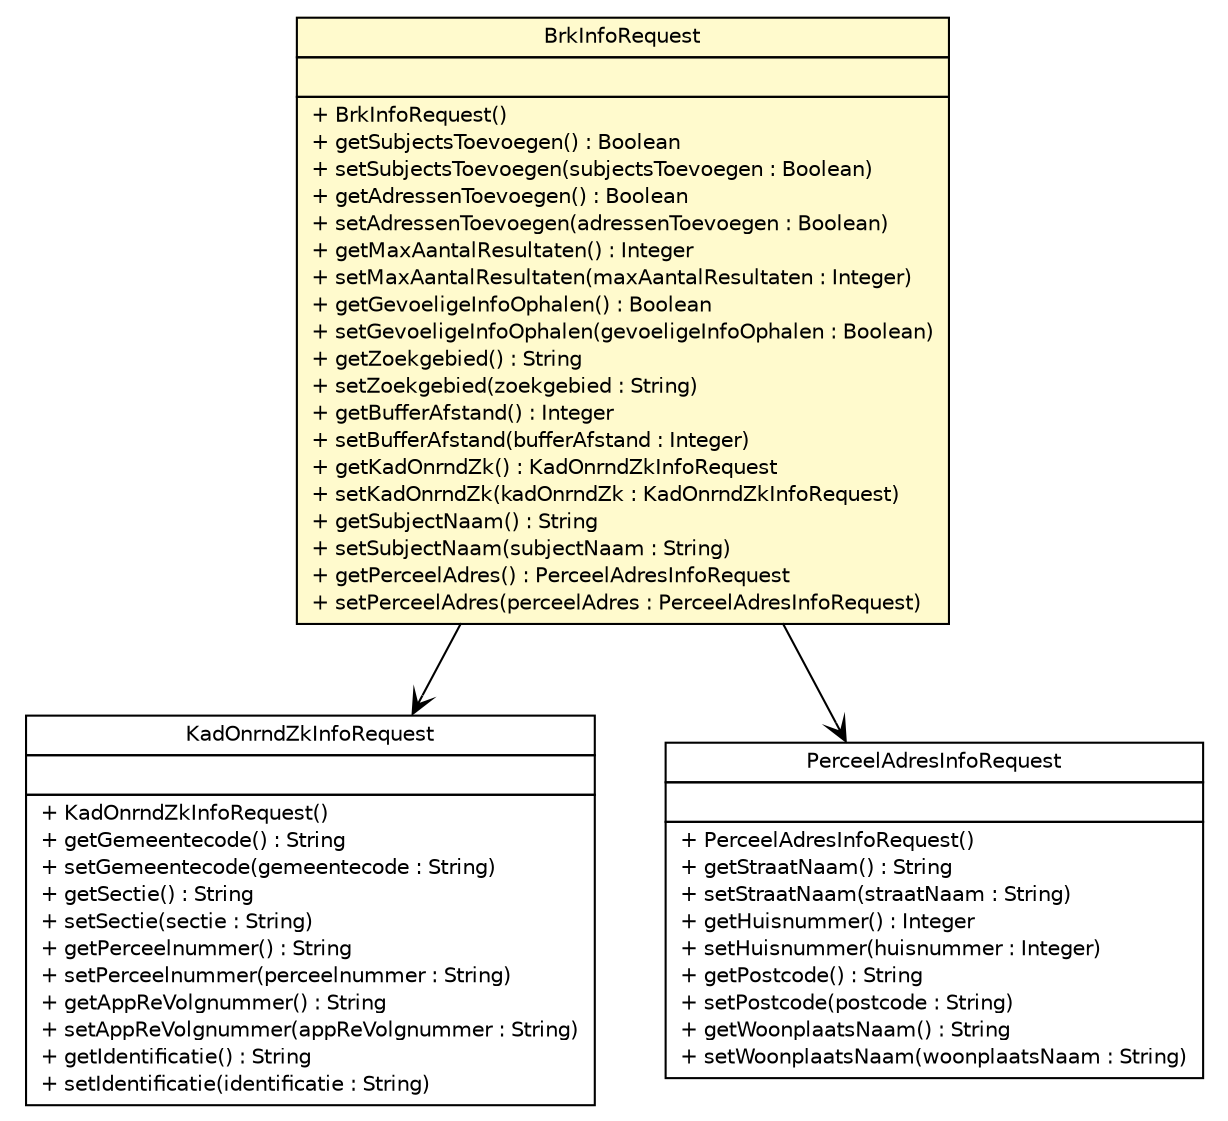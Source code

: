 #!/usr/local/bin/dot
#
# Class diagram 
# Generated by UMLGraph version R5_6-24-gf6e263 (http://www.umlgraph.org/)
#

digraph G {
	edge [fontname="Helvetica",fontsize=10,labelfontname="Helvetica",labelfontsize=10];
	node [fontname="Helvetica",fontsize=10,shape=plaintext];
	nodesep=0.25;
	ranksep=0.5;
	// nl.b3p.brmo.soap.brk.BrkInfoRequest
	c496 [label=<<table title="nl.b3p.brmo.soap.brk.BrkInfoRequest" border="0" cellborder="1" cellspacing="0" cellpadding="2" port="p" bgcolor="lemonChiffon" href="./BrkInfoRequest.html">
		<tr><td><table border="0" cellspacing="0" cellpadding="1">
<tr><td align="center" balign="center"> BrkInfoRequest </td></tr>
		</table></td></tr>
		<tr><td><table border="0" cellspacing="0" cellpadding="1">
<tr><td align="left" balign="left">  </td></tr>
		</table></td></tr>
		<tr><td><table border="0" cellspacing="0" cellpadding="1">
<tr><td align="left" balign="left"> + BrkInfoRequest() </td></tr>
<tr><td align="left" balign="left"> + getSubjectsToevoegen() : Boolean </td></tr>
<tr><td align="left" balign="left"> + setSubjectsToevoegen(subjectsToevoegen : Boolean) </td></tr>
<tr><td align="left" balign="left"> + getAdressenToevoegen() : Boolean </td></tr>
<tr><td align="left" balign="left"> + setAdressenToevoegen(adressenToevoegen : Boolean) </td></tr>
<tr><td align="left" balign="left"> + getMaxAantalResultaten() : Integer </td></tr>
<tr><td align="left" balign="left"> + setMaxAantalResultaten(maxAantalResultaten : Integer) </td></tr>
<tr><td align="left" balign="left"> + getGevoeligeInfoOphalen() : Boolean </td></tr>
<tr><td align="left" balign="left"> + setGevoeligeInfoOphalen(gevoeligeInfoOphalen : Boolean) </td></tr>
<tr><td align="left" balign="left"> + getZoekgebied() : String </td></tr>
<tr><td align="left" balign="left"> + setZoekgebied(zoekgebied : String) </td></tr>
<tr><td align="left" balign="left"> + getBufferAfstand() : Integer </td></tr>
<tr><td align="left" balign="left"> + setBufferAfstand(bufferAfstand : Integer) </td></tr>
<tr><td align="left" balign="left"> + getKadOnrndZk() : KadOnrndZkInfoRequest </td></tr>
<tr><td align="left" balign="left"> + setKadOnrndZk(kadOnrndZk : KadOnrndZkInfoRequest) </td></tr>
<tr><td align="left" balign="left"> + getSubjectNaam() : String </td></tr>
<tr><td align="left" balign="left"> + setSubjectNaam(subjectNaam : String) </td></tr>
<tr><td align="left" balign="left"> + getPerceelAdres() : PerceelAdresInfoRequest </td></tr>
<tr><td align="left" balign="left"> + setPerceelAdres(perceelAdres : PerceelAdresInfoRequest) </td></tr>
		</table></td></tr>
		</table>>, URL="./BrkInfoRequest.html", fontname="Helvetica", fontcolor="black", fontsize=10.0];
	// nl.b3p.brmo.soap.brk.KadOnrndZkInfoRequest
	c502 [label=<<table title="nl.b3p.brmo.soap.brk.KadOnrndZkInfoRequest" border="0" cellborder="1" cellspacing="0" cellpadding="2" port="p" href="./KadOnrndZkInfoRequest.html">
		<tr><td><table border="0" cellspacing="0" cellpadding="1">
<tr><td align="center" balign="center"> KadOnrndZkInfoRequest </td></tr>
		</table></td></tr>
		<tr><td><table border="0" cellspacing="0" cellpadding="1">
<tr><td align="left" balign="left">  </td></tr>
		</table></td></tr>
		<tr><td><table border="0" cellspacing="0" cellpadding="1">
<tr><td align="left" balign="left"> + KadOnrndZkInfoRequest() </td></tr>
<tr><td align="left" balign="left"> + getGemeentecode() : String </td></tr>
<tr><td align="left" balign="left"> + setGemeentecode(gemeentecode : String) </td></tr>
<tr><td align="left" balign="left"> + getSectie() : String </td></tr>
<tr><td align="left" balign="left"> + setSectie(sectie : String) </td></tr>
<tr><td align="left" balign="left"> + getPerceelnummer() : String </td></tr>
<tr><td align="left" balign="left"> + setPerceelnummer(perceelnummer : String) </td></tr>
<tr><td align="left" balign="left"> + getAppReVolgnummer() : String </td></tr>
<tr><td align="left" balign="left"> + setAppReVolgnummer(appReVolgnummer : String) </td></tr>
<tr><td align="left" balign="left"> + getIdentificatie() : String </td></tr>
<tr><td align="left" balign="left"> + setIdentificatie(identificatie : String) </td></tr>
		</table></td></tr>
		</table>>, URL="./KadOnrndZkInfoRequest.html", fontname="Helvetica", fontcolor="black", fontsize=10.0];
	// nl.b3p.brmo.soap.brk.PerceelAdresInfoRequest
	c503 [label=<<table title="nl.b3p.brmo.soap.brk.PerceelAdresInfoRequest" border="0" cellborder="1" cellspacing="0" cellpadding="2" port="p" href="./PerceelAdresInfoRequest.html">
		<tr><td><table border="0" cellspacing="0" cellpadding="1">
<tr><td align="center" balign="center"> PerceelAdresInfoRequest </td></tr>
		</table></td></tr>
		<tr><td><table border="0" cellspacing="0" cellpadding="1">
<tr><td align="left" balign="left">  </td></tr>
		</table></td></tr>
		<tr><td><table border="0" cellspacing="0" cellpadding="1">
<tr><td align="left" balign="left"> + PerceelAdresInfoRequest() </td></tr>
<tr><td align="left" balign="left"> + getStraatNaam() : String </td></tr>
<tr><td align="left" balign="left"> + setStraatNaam(straatNaam : String) </td></tr>
<tr><td align="left" balign="left"> + getHuisnummer() : Integer </td></tr>
<tr><td align="left" balign="left"> + setHuisnummer(huisnummer : Integer) </td></tr>
<tr><td align="left" balign="left"> + getPostcode() : String </td></tr>
<tr><td align="left" balign="left"> + setPostcode(postcode : String) </td></tr>
<tr><td align="left" balign="left"> + getWoonplaatsNaam() : String </td></tr>
<tr><td align="left" balign="left"> + setWoonplaatsNaam(woonplaatsNaam : String) </td></tr>
		</table></td></tr>
		</table>>, URL="./PerceelAdresInfoRequest.html", fontname="Helvetica", fontcolor="black", fontsize=10.0];
	// nl.b3p.brmo.soap.brk.BrkInfoRequest NAVASSOC nl.b3p.brmo.soap.brk.KadOnrndZkInfoRequest
	c496:p -> c502:p [taillabel="", label="", headlabel="", fontname="Helvetica", fontcolor="black", fontsize=10.0, color="black", arrowhead=open];
	// nl.b3p.brmo.soap.brk.BrkInfoRequest NAVASSOC nl.b3p.brmo.soap.brk.PerceelAdresInfoRequest
	c496:p -> c503:p [taillabel="", label="", headlabel="", fontname="Helvetica", fontcolor="black", fontsize=10.0, color="black", arrowhead=open];
}

